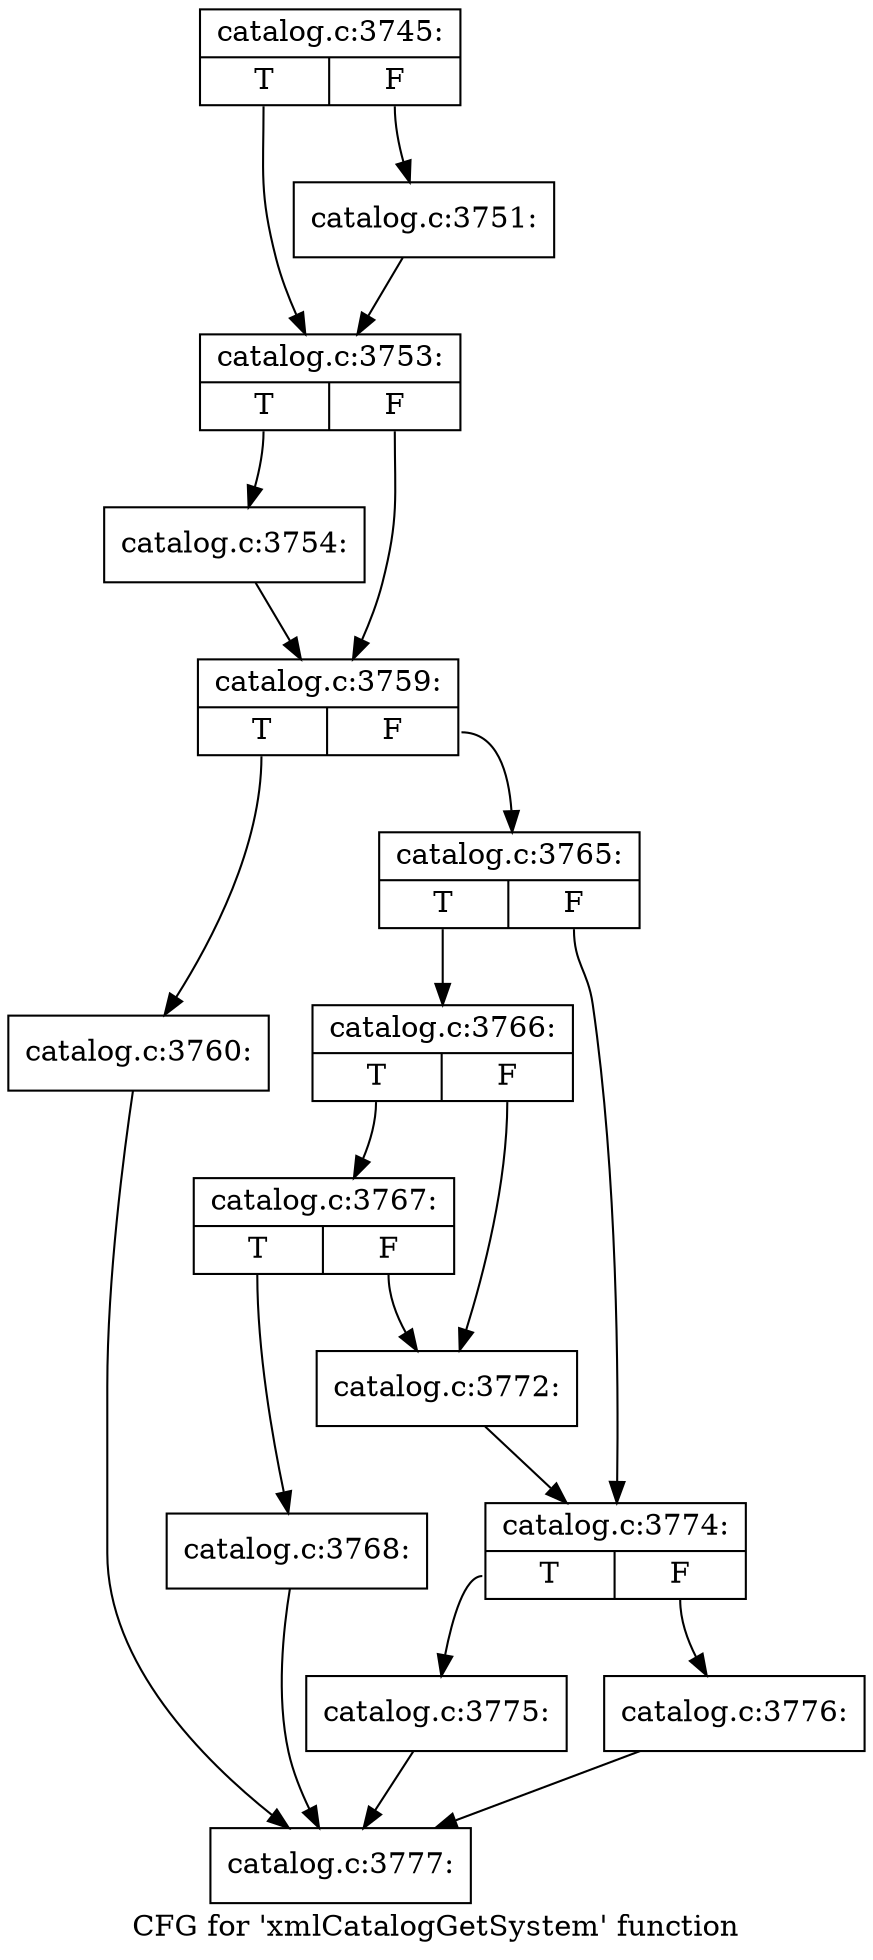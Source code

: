 digraph "CFG for 'xmlCatalogGetSystem' function" {
	label="CFG for 'xmlCatalogGetSystem' function";

	Node0x39591c0 [shape=record,label="{catalog.c:3745:|{<s0>T|<s1>F}}"];
	Node0x39591c0:s0 -> Node0x395a990;
	Node0x39591c0:s1 -> Node0x3955770;
	Node0x3955770 [shape=record,label="{catalog.c:3751:}"];
	Node0x3955770 -> Node0x395a990;
	Node0x395a990 [shape=record,label="{catalog.c:3753:|{<s0>T|<s1>F}}"];
	Node0x395a990:s0 -> Node0x395ad10;
	Node0x395a990:s1 -> Node0x395ad60;
	Node0x395ad10 [shape=record,label="{catalog.c:3754:}"];
	Node0x395ad10 -> Node0x395ad60;
	Node0x395ad60 [shape=record,label="{catalog.c:3759:|{<s0>T|<s1>F}}"];
	Node0x395ad60:s0 -> Node0x395b7d0;
	Node0x395ad60:s1 -> Node0x395b820;
	Node0x395b7d0 [shape=record,label="{catalog.c:3760:}"];
	Node0x395b7d0 -> Node0x39594b0;
	Node0x395b820 [shape=record,label="{catalog.c:3765:|{<s0>T|<s1>F}}"];
	Node0x395b820:s0 -> Node0x395bc80;
	Node0x395b820:s1 -> Node0x395bcd0;
	Node0x395bc80 [shape=record,label="{catalog.c:3766:|{<s0>T|<s1>F}}"];
	Node0x395bc80:s0 -> Node0x395c520;
	Node0x395bc80:s1 -> Node0x395c4d0;
	Node0x395c520 [shape=record,label="{catalog.c:3767:|{<s0>T|<s1>F}}"];
	Node0x395c520:s0 -> Node0x395c480;
	Node0x395c520:s1 -> Node0x395c4d0;
	Node0x395c480 [shape=record,label="{catalog.c:3768:}"];
	Node0x395c480 -> Node0x39594b0;
	Node0x395c4d0 [shape=record,label="{catalog.c:3772:}"];
	Node0x395c4d0 -> Node0x395bcd0;
	Node0x395bcd0 [shape=record,label="{catalog.c:3774:|{<s0>T|<s1>F}}"];
	Node0x395bcd0:s0 -> Node0x395d360;
	Node0x395bcd0:s1 -> Node0x395ddd0;
	Node0x395d360 [shape=record,label="{catalog.c:3775:}"];
	Node0x395d360 -> Node0x39594b0;
	Node0x395ddd0 [shape=record,label="{catalog.c:3776:}"];
	Node0x395ddd0 -> Node0x39594b0;
	Node0x39594b0 [shape=record,label="{catalog.c:3777:}"];
}
